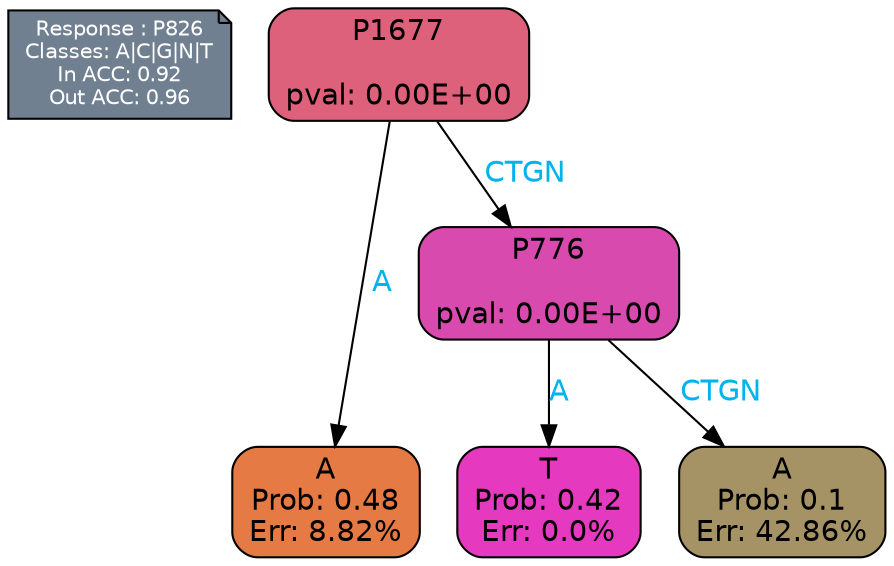 digraph Tree {
node [shape=box, style="filled, rounded", color="black", fontname=helvetica] ;
graph [ranksep=equally, splines=polylines, bgcolor=transparent, dpi=600] ;
edge [fontname=helvetica] ;
LEGEND [label="Response : P826
Classes: A|C|G|N|T
In ACC: 0.92
Out ACC: 0.96
",shape=note,align=left,style=filled,fillcolor="slategray",fontcolor="white",fontsize=10];1 [label="P1677

pval: 0.00E+00", fillcolor="#de617c"] ;
2 [label="A
Prob: 0.48
Err: 8.82%", fillcolor="#e57a44"] ;
3 [label="P776

pval: 0.00E+00", fillcolor="#d84aae"] ;
4 [label="T
Prob: 0.42
Err: 0.0%", fillcolor="#e539c0"] ;
5 [label="A
Prob: 0.1
Err: 42.86%", fillcolor="#a59365"] ;
1 -> 2 [label="A",fontcolor=deepskyblue2] ;
1 -> 3 [label="CTGN",fontcolor=deepskyblue2] ;
3 -> 4 [label="A",fontcolor=deepskyblue2] ;
3 -> 5 [label="CTGN",fontcolor=deepskyblue2] ;
{rank = same; 2;4;5;}{rank = same; LEGEND;1;}}